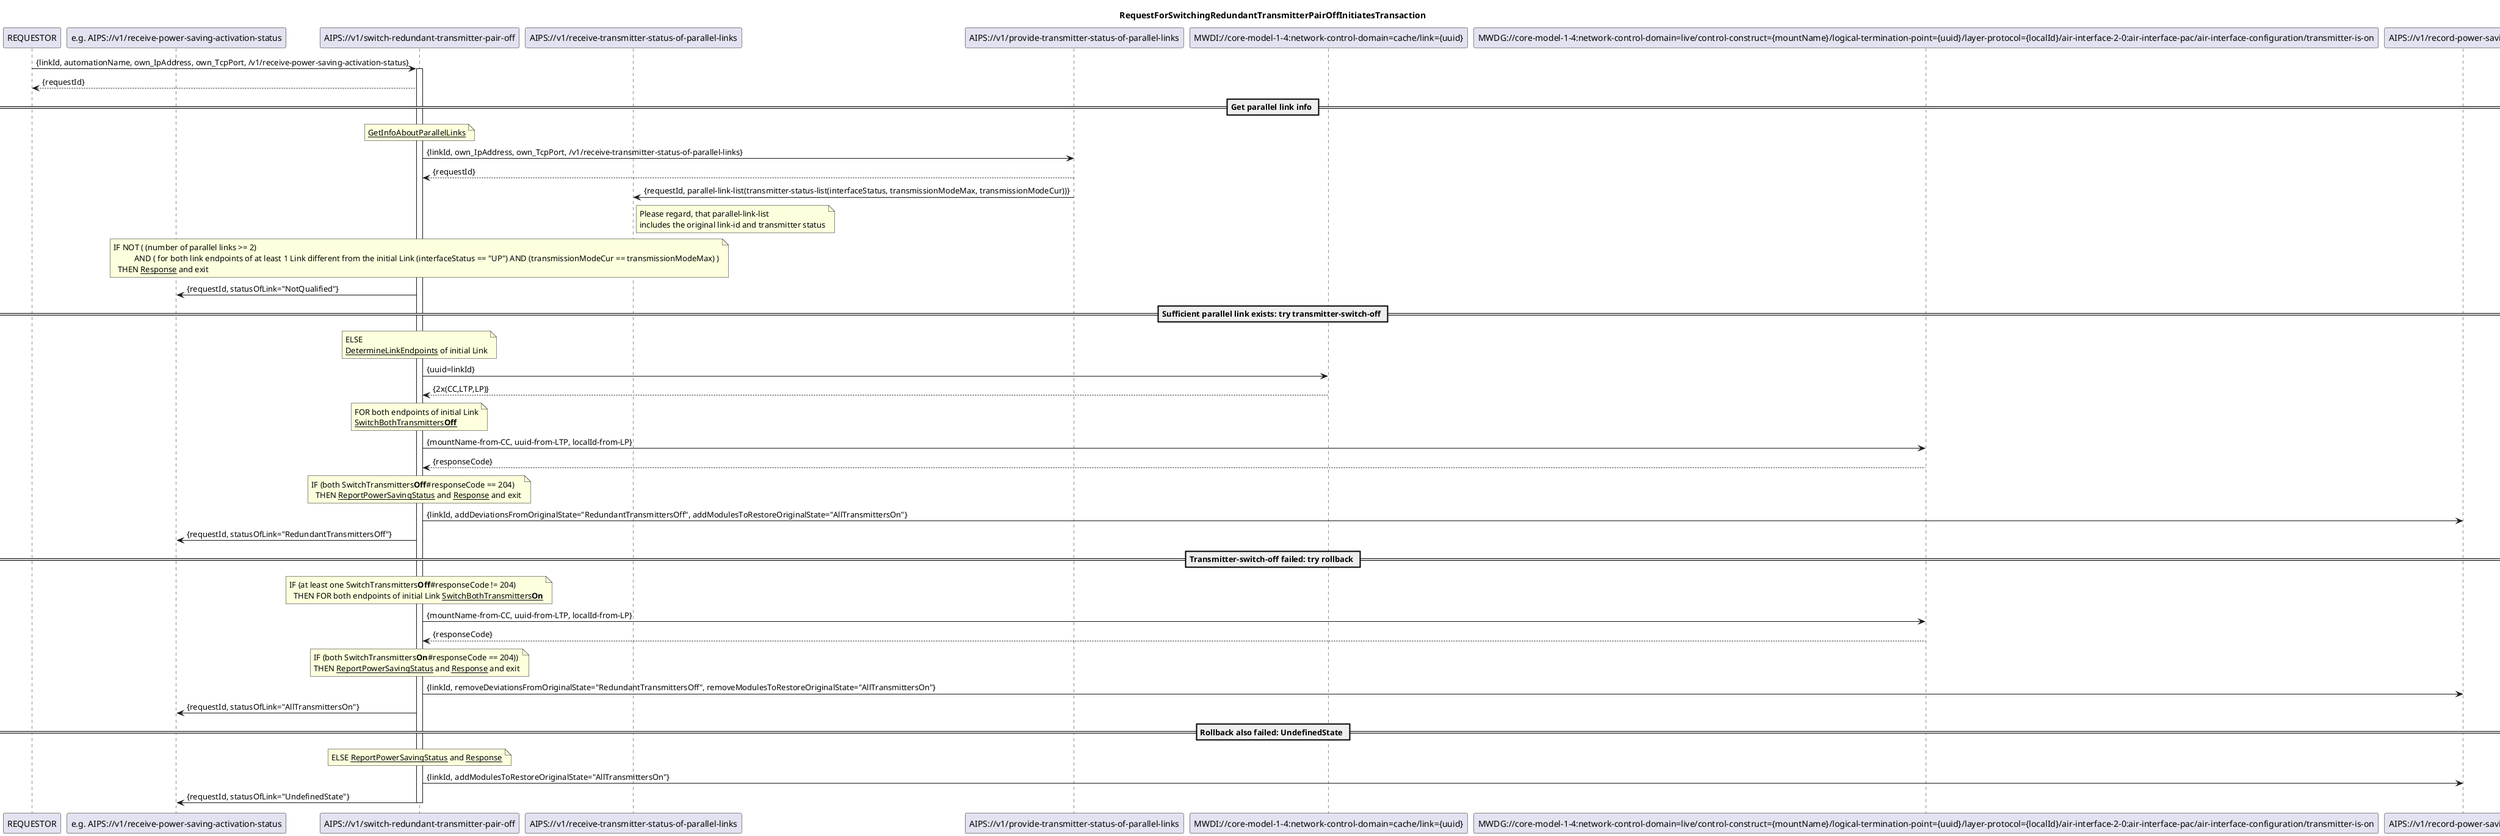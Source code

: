 @startuml 500_switchRedundantTransmitterPairOff
skinparam responseMessageBelowArrow true
'skinparam SequenceDividerBackgroundColor mediumAquaMarine

title
RequestForSwitchingRedundantTransmitterPairOffInitiatesTransaction
end title

participant "REQUESTOR" as requestor
participant "e.g. AIPS://v1/receive-power-saving-activation-status" as delivery
participant "AIPS://v1/switch-redundant-transmitter-pair-off" as rto
participant "AIPS://v1/receive-transmitter-status-of-parallel-links" as receiver
participant "AIPS://v1/provide-transmitter-status-of-parallel-links" as provideStatus
participant "MWDI://core-model-1-4:network-control-domain=cache/link={uuid}" as resolveAddress
participant "MWDG://core-model-1-4:network-control-domain=live/control-construct={mountName}/logical-termination-point={uuid}/layer-protocol={localId}/air-interface-2-0:air-interface-pac/air-interface-configuration/transmitter-is-on" as mwdg
participant "AIPS://v1/record-power-saving-status" as recordStatus
'participant "AIPS://<alarm-service-to-be-specified>" as alarm

requestor -> rto: {linkId, automationName, own_IpAddress, own_TcpPort, /v1/receive-power-saving-activation-status}
activate rto
rto --> requestor: {requestId}

== Get parallel link info ==

note over rto
  <u>GetInfoAboutParallelLinks</u>
end note
rto -> provideStatus: {linkId, own_IpAddress, own_TcpPort, /v1/receive-transmitter-status-of-parallel-links}
provideStatus --> rto: {requestId}
provideStatus -> receiver: {requestId, parallel-link-list(transmitter-status-list(interfaceStatus, transmissionModeMax, transmissionModeCur))}

note right receiver
Please regard, that parallel-link-list 
includes the original link-id and transmitter status
end note


note over rto
IF NOT ( (number of parallel links >= 2)
          AND ( for both link endpoints of at least 1 Link different from the initial Link (interfaceStatus == "UP") AND (transmissionModeCur == transmissionModeMax) )
  THEN <u>Response</u> and exit
end note
rto -> delivery: {requestId, statusOfLink="NotQualified"}

== Sufficient parallel link exists: try transmitter-switch-off ==

note over rto
  ELSE
  <u>DetermineLinkEndpoints</u> of initial Link
end note
rto -> resolveAddress: {uuid=linkId}
resolveAddress --> rto: {2x(CC,LTP,LP)}

note over rto
  FOR both endpoints of initial Link
  <u>SwitchBothTransmitters<b>Off</b></u>
end note
rto -> mwdg: {mountName-from-CC, uuid-from-LTP, localId-from-LP}
mwdg --> rto: {responseCode}

note over rto
  IF (both SwitchTransmitters<b>Off</b>#responseCode == 204)
    THEN <u>ReportPowerSavingStatus</u> and <u>Response</u> and exit
end note 
rto -> recordStatus: {linkId, addDeviationsFromOriginalState="RedundantTransmittersOff", addModulesToRestoreOriginalState="AllTransmittersOn"}
rto -> delivery: {requestId, statusOfLink="RedundantTransmittersOff"}

== Transmitter-switch-off failed: try rollback ==

note over rto
  IF (at least one SwitchTransmitters<b>Off</b>#responseCode != 204)
    THEN FOR both endpoints of initial Link <u>SwitchBothTransmitters<b>On</b></u>
end note
rto -> mwdg: {mountName-from-CC, uuid-from-LTP, localId-from-LP}
mwdg --> rto: {responseCode}

note over rto
  IF (both SwitchTransmitters<b>On</b>#responseCode == 204))
  THEN <u>ReportPowerSavingStatus</u> and <u>Response</u> and exit
end note
rto -> recordStatus: {linkId, removeDeviationsFromOriginalState="RedundantTransmittersOff", removeModulesToRestoreOriginalState="AllTransmittersOn"}
rto -> delivery: {requestId, statusOfLink="AllTransmittersOn"}

== Rollback also failed: UndefinedState ==

'alarms to be added with later release version
'note over rto
'  IF (at least one responseCode of SwitchTransmitters<b>Off</b> != 200)
'      AND (at least one responseCode of SwitchTransmitters<b>On</b> != 200))
'  THEN <u>ReportAlarm</u> and <u>Response</u>
'end note 
'rto -> alarm: {<i>to be specified</i>}

note over rto
  ELSE <u>ReportPowerSavingStatus</u> and <u>Response</u>
end note
rto -> recordStatus: {linkId, addModulesToRestoreOriginalState="AllTransmittersOn"}
rto -> delivery: {requestId, statusOfLink="UndefinedState"}


deactivate rto 

@enduml